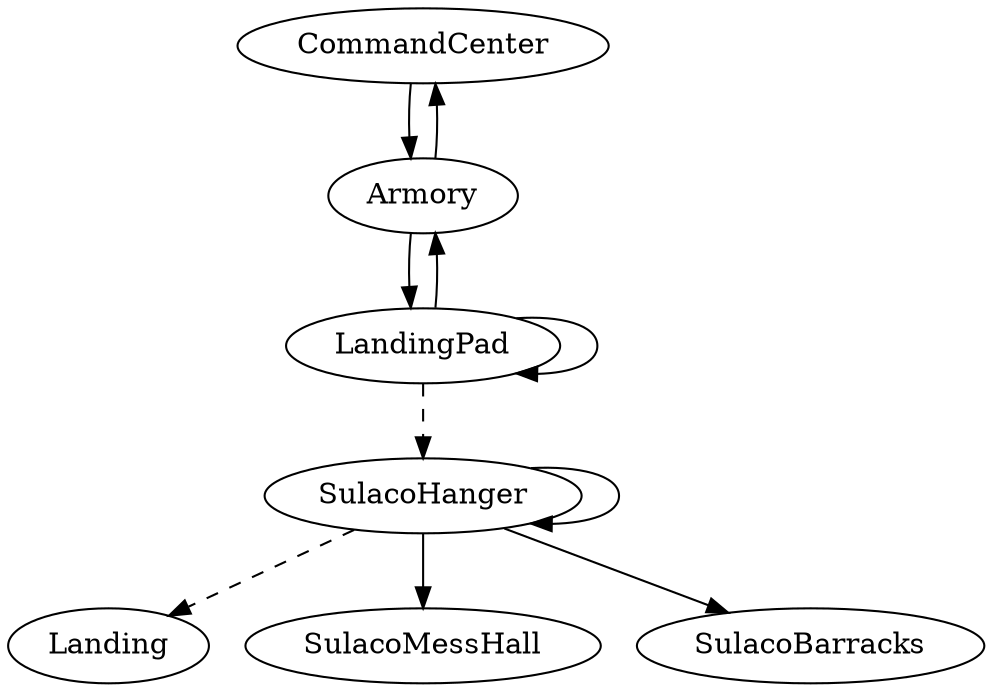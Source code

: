digraph map {
	CommandCenter -> Armory
	Armory -> CommandCenter
	Armory -> LandingPad
	LandingPad -> Armory
	LandingPad -> LandingPad
	LandingPad -> SulacoHanger [style=dashed]
	SulacoHanger -> SulacoHanger
	SulacoHanger -> Landing [style=dashed]
	SulacoHanger -> SulacoMessHall
	SulacoHanger -> SulacoBarracks
}

